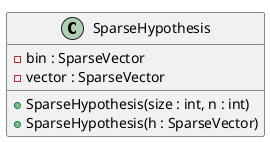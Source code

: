 @startuml
!pragma layout smetana

class SparseHypothesis {
    - bin : SparseVector
    - vector : SparseVector
    + SparseHypothesis(size : int, n : int)
    + SparseHypothesis(h : SparseVector)
}

@enduml